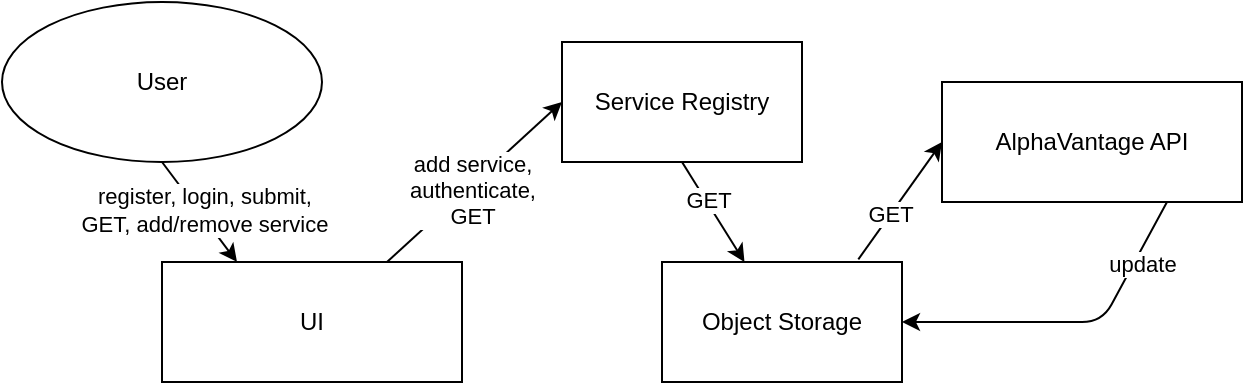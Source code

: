 <mxfile version="14.5.7" type="device"><diagram id="P_VyPy1HZJn5cmPLJefE" name="Page-1"><mxGraphModel dx="1431" dy="945" grid="1" gridSize="10" guides="1" tooltips="1" connect="1" arrows="1" fold="1" page="1" pageScale="1" pageWidth="850" pageHeight="1100" math="0" shadow="0"><root><mxCell id="0"/><mxCell id="1" parent="0"/><mxCell id="Z9kPXdW8Z2_kcvshsSLx-1" value="User" style="ellipse;whiteSpace=wrap;html=1;" parent="1" vertex="1"><mxGeometry x="120" y="180" width="160" height="80" as="geometry"/></mxCell><mxCell id="Z9kPXdW8Z2_kcvshsSLx-4" value="UI" style="rounded=0;whiteSpace=wrap;html=1;" parent="1" vertex="1"><mxGeometry x="200" y="310" width="150" height="60" as="geometry"/></mxCell><mxCell id="cIyQhU05OGDiJH5koWPZ-2" value="Object Storage" style="rounded=0;whiteSpace=wrap;html=1;" parent="1" vertex="1"><mxGeometry x="450" y="310" width="120" height="60" as="geometry"/></mxCell><mxCell id="cIyQhU05OGDiJH5koWPZ-3" value="Service Registry" style="rounded=0;whiteSpace=wrap;html=1;" parent="1" vertex="1"><mxGeometry x="400" y="200" width="120" height="60" as="geometry"/></mxCell><mxCell id="-7ojI3tXOuj9cDra506P-1" value="AlphaVantage API" style="rounded=0;whiteSpace=wrap;html=1;" parent="1" vertex="1"><mxGeometry x="590" y="220" width="150" height="60" as="geometry"/></mxCell><mxCell id="-7ojI3tXOuj9cDra506P-2" value="" style="endArrow=classic;html=1;exitX=0.5;exitY=1;exitDx=0;exitDy=0;" parent="1" source="cIyQhU05OGDiJH5koWPZ-3" target="cIyQhU05OGDiJH5koWPZ-2" edge="1"><mxGeometry width="50" height="50" relative="1" as="geometry"><mxPoint x="582.72" y="342.6" as="sourcePoint"/><mxPoint x="715" y="430" as="targetPoint"/></mxGeometry></mxCell><mxCell id="-7ojI3tXOuj9cDra506P-8" value="GET" style="edgeLabel;html=1;align=center;verticalAlign=middle;resizable=0;points=[];" parent="-7ojI3tXOuj9cDra506P-2" vertex="1" connectable="0"><mxGeometry x="-0.236" y="1" relative="1" as="geometry"><mxPoint as="offset"/></mxGeometry></mxCell><mxCell id="-7ojI3tXOuj9cDra506P-3" value="" style="endArrow=classic;html=1;entryX=0.25;entryY=0;entryDx=0;entryDy=0;exitX=0.5;exitY=1;exitDx=0;exitDy=0;" parent="1" source="Z9kPXdW8Z2_kcvshsSLx-1" target="Z9kPXdW8Z2_kcvshsSLx-4" edge="1"><mxGeometry width="50" height="50" relative="1" as="geometry"><mxPoint x="360" y="170" as="sourcePoint"/><mxPoint x="410" y="120" as="targetPoint"/></mxGeometry></mxCell><mxCell id="-7ojI3tXOuj9cDra506P-5" value="register, login, submit, &lt;br&gt;GET, add/remove service" style="edgeLabel;html=1;align=center;verticalAlign=middle;resizable=0;points=[];" parent="-7ojI3tXOuj9cDra506P-3" vertex="1" connectable="0"><mxGeometry x="-0.151" relative="1" as="geometry"><mxPoint x="4.72" y="3.01" as="offset"/></mxGeometry></mxCell><mxCell id="-7ojI3tXOuj9cDra506P-6" value="" style="endArrow=classic;html=1;entryX=0;entryY=0.5;entryDx=0;entryDy=0;exitX=0.75;exitY=0;exitDx=0;exitDy=0;" parent="1" source="Z9kPXdW8Z2_kcvshsSLx-4" target="cIyQhU05OGDiJH5koWPZ-3" edge="1"><mxGeometry width="50" height="50" relative="1" as="geometry"><mxPoint x="350" y="340" as="sourcePoint"/><mxPoint x="400" y="290" as="targetPoint"/></mxGeometry></mxCell><mxCell id="-7ojI3tXOuj9cDra506P-7" value="add service, &lt;br&gt;authenticate, &lt;br&gt;GET" style="edgeLabel;html=1;align=center;verticalAlign=middle;resizable=0;points=[];" parent="-7ojI3tXOuj9cDra506P-6" vertex="1" connectable="0"><mxGeometry x="-0.397" y="1" relative="1" as="geometry"><mxPoint x="16.67" y="-11.24" as="offset"/></mxGeometry></mxCell><mxCell id="-7ojI3tXOuj9cDra506P-9" value="" style="endArrow=classic;html=1;exitX=0.818;exitY=-0.022;exitDx=0;exitDy=0;entryX=0;entryY=0.5;entryDx=0;entryDy=0;exitPerimeter=0;" parent="1" source="cIyQhU05OGDiJH5koWPZ-2" target="-7ojI3tXOuj9cDra506P-1" edge="1"><mxGeometry width="50" height="50" relative="1" as="geometry"><mxPoint x="545" y="330" as="sourcePoint"/><mxPoint x="600" y="280" as="targetPoint"/></mxGeometry></mxCell><mxCell id="-7ojI3tXOuj9cDra506P-10" value="GET" style="edgeLabel;html=1;align=center;verticalAlign=middle;resizable=0;points=[];" parent="-7ojI3tXOuj9cDra506P-9" vertex="1" connectable="0"><mxGeometry x="-0.236" y="1" relative="1" as="geometry"><mxPoint as="offset"/></mxGeometry></mxCell><mxCell id="-7ojI3tXOuj9cDra506P-11" value="" style="endArrow=classic;html=1;exitX=0.75;exitY=1;exitDx=0;exitDy=0;entryX=1;entryY=0.5;entryDx=0;entryDy=0;" parent="1" source="-7ojI3tXOuj9cDra506P-1" target="cIyQhU05OGDiJH5koWPZ-2" edge="1"><mxGeometry width="50" height="50" relative="1" as="geometry"><mxPoint x="640" y="380" as="sourcePoint"/><mxPoint x="690" y="330" as="targetPoint"/><Array as="points"><mxPoint x="670" y="340"/></Array></mxGeometry></mxCell><mxCell id="-7ojI3tXOuj9cDra506P-12" value="update" style="edgeLabel;html=1;align=center;verticalAlign=middle;resizable=0;points=[];" parent="-7ojI3tXOuj9cDra506P-11" vertex="1" connectable="0"><mxGeometry x="-0.216" relative="1" as="geometry"><mxPoint x="18.8" y="-27.78" as="offset"/></mxGeometry></mxCell></root></mxGraphModel></diagram></mxfile>